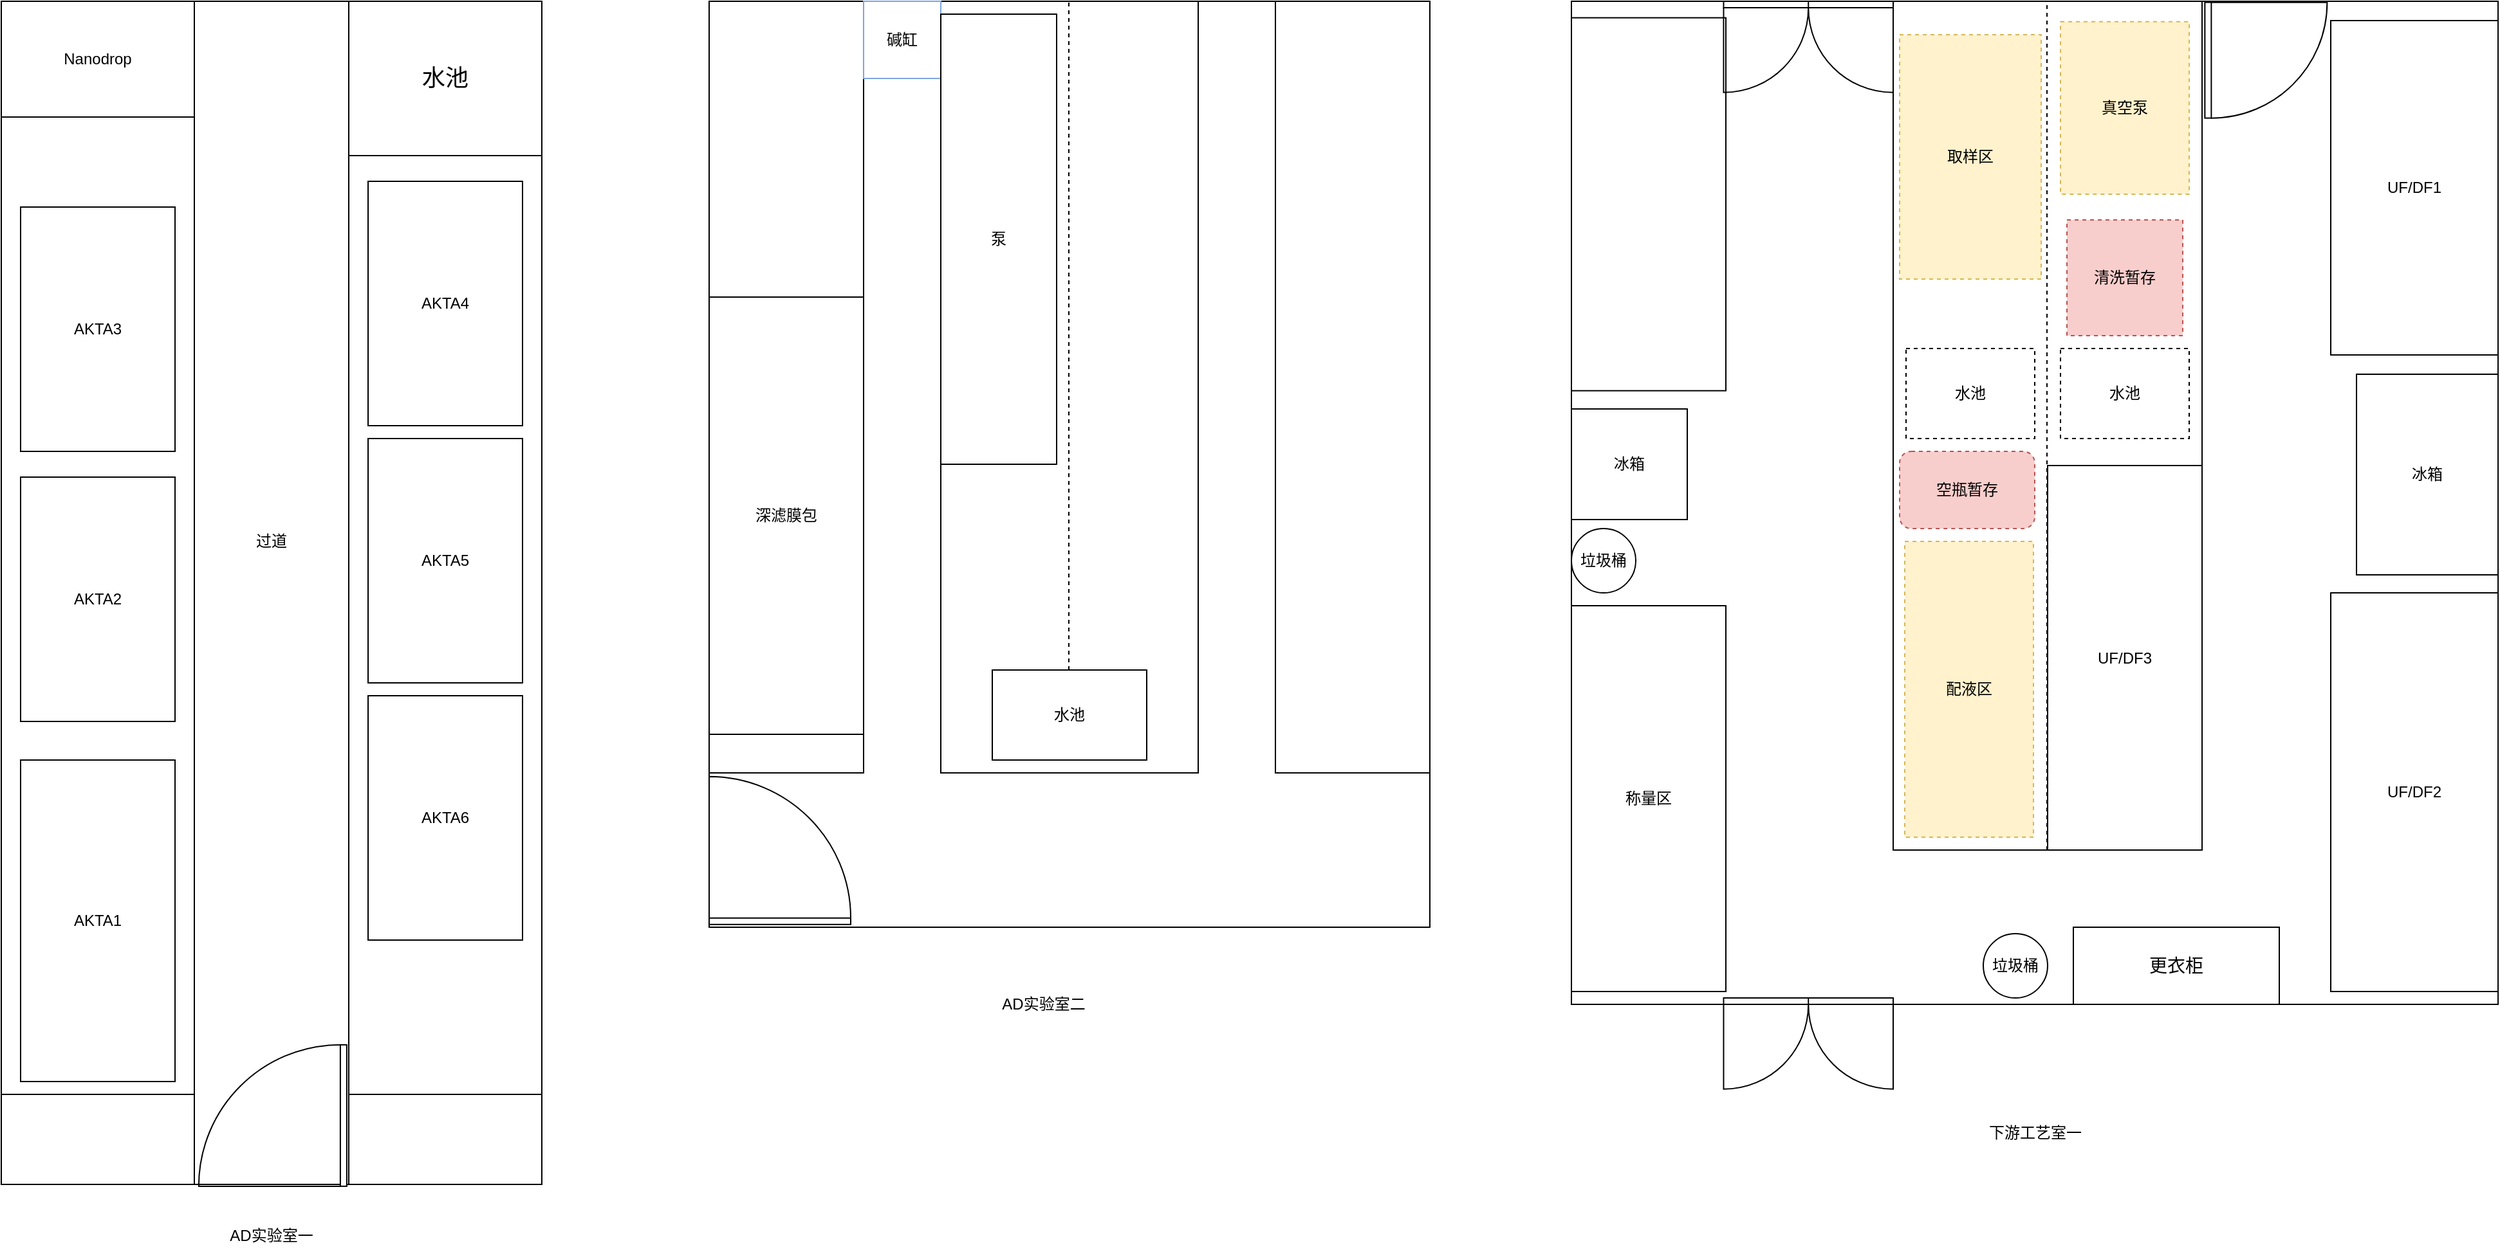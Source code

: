 <mxfile version="14.0.1" type="github">
  <diagram id="v_YiSr3cnpdIU_d-b2BK" name="Page-1">
    <mxGraphModel dx="1422" dy="794" grid="1" gridSize="10" guides="1" tooltips="1" connect="1" arrows="1" fold="1" page="1" pageScale="1" pageWidth="1169" pageHeight="827" math="0" shadow="0">
      <root>
        <mxCell id="0" />
        <mxCell id="1" parent="0" />
        <mxCell id="CAC4-D8hJNHPORFLdOr4-2" value="" style="rounded=0;whiteSpace=wrap;html=1;" vertex="1" parent="1">
          <mxGeometry x="90" y="80" width="420" height="850" as="geometry" />
        </mxCell>
        <mxCell id="CAC4-D8hJNHPORFLdOr4-3" value="" style="rounded=0;whiteSpace=wrap;html=1;" vertex="1" parent="1">
          <mxGeometry x="240" y="80" width="120" height="920" as="geometry" />
        </mxCell>
        <mxCell id="CAC4-D8hJNHPORFLdOr4-4" value="" style="rounded=0;whiteSpace=wrap;html=1;" vertex="1" parent="1">
          <mxGeometry x="90" y="930" width="150" height="70" as="geometry" />
        </mxCell>
        <mxCell id="CAC4-D8hJNHPORFLdOr4-5" value="" style="rounded=0;whiteSpace=wrap;html=1;" vertex="1" parent="1">
          <mxGeometry x="360" y="930" width="150" height="70" as="geometry" />
        </mxCell>
        <mxCell id="CAC4-D8hJNHPORFLdOr4-6" value="&lt;font style=&quot;font-size: 18px&quot;&gt;水池&lt;/font&gt;" style="rounded=0;whiteSpace=wrap;html=1;" vertex="1" parent="1">
          <mxGeometry x="360" y="80" width="150" height="120" as="geometry" />
        </mxCell>
        <mxCell id="CAC4-D8hJNHPORFLdOr4-7" value="过道" style="text;html=1;strokeColor=none;fillColor=none;align=center;verticalAlign=middle;whiteSpace=wrap;rounded=0;" vertex="1" parent="1">
          <mxGeometry x="280" y="490" width="40" height="20" as="geometry" />
        </mxCell>
        <mxCell id="CAC4-D8hJNHPORFLdOr4-8" value="Nanodrop" style="rounded=0;whiteSpace=wrap;html=1;" vertex="1" parent="1">
          <mxGeometry x="90" y="80" width="150" height="90" as="geometry" />
        </mxCell>
        <mxCell id="CAC4-D8hJNHPORFLdOr4-9" value="AKTA1" style="rounded=0;whiteSpace=wrap;html=1;" vertex="1" parent="1">
          <mxGeometry x="105" y="670" width="120" height="250" as="geometry" />
        </mxCell>
        <mxCell id="CAC4-D8hJNHPORFLdOr4-15" value="AKTA2" style="rounded=0;whiteSpace=wrap;html=1;" vertex="1" parent="1">
          <mxGeometry x="105" y="450" width="120" height="190" as="geometry" />
        </mxCell>
        <mxCell id="CAC4-D8hJNHPORFLdOr4-16" value="AKTA3" style="rounded=0;whiteSpace=wrap;html=1;" vertex="1" parent="1">
          <mxGeometry x="105" y="240" width="120" height="190" as="geometry" />
        </mxCell>
        <mxCell id="CAC4-D8hJNHPORFLdOr4-17" value="AKTA4" style="rounded=0;whiteSpace=wrap;html=1;" vertex="1" parent="1">
          <mxGeometry x="375" y="220" width="120" height="190" as="geometry" />
        </mxCell>
        <mxCell id="CAC4-D8hJNHPORFLdOr4-18" value="AKTA5" style="rounded=0;whiteSpace=wrap;html=1;" vertex="1" parent="1">
          <mxGeometry x="375" y="420" width="120" height="190" as="geometry" />
        </mxCell>
        <mxCell id="CAC4-D8hJNHPORFLdOr4-19" value="AKTA6" style="rounded=0;whiteSpace=wrap;html=1;" vertex="1" parent="1">
          <mxGeometry x="375" y="620" width="120" height="190" as="geometry" />
        </mxCell>
        <mxCell id="CAC4-D8hJNHPORFLdOr4-20" value="AD实验室一" style="text;html=1;strokeColor=none;fillColor=none;align=center;verticalAlign=middle;whiteSpace=wrap;rounded=0;" vertex="1" parent="1">
          <mxGeometry x="245" y="1030" width="110" height="20" as="geometry" />
        </mxCell>
        <mxCell id="CAC4-D8hJNHPORFLdOr4-21" value="" style="rounded=0;whiteSpace=wrap;html=1;" vertex="1" parent="1">
          <mxGeometry x="640" y="80" width="560" height="720" as="geometry" />
        </mxCell>
        <mxCell id="CAC4-D8hJNHPORFLdOr4-22" value="" style="rounded=0;whiteSpace=wrap;html=1;" vertex="1" parent="1">
          <mxGeometry x="820" y="80" width="200" height="600" as="geometry" />
        </mxCell>
        <mxCell id="CAC4-D8hJNHPORFLdOr4-25" value="" style="endArrow=none;dashed=1;html=1;startSize=6;" edge="1" parent="1">
          <mxGeometry width="50" height="50" relative="1" as="geometry">
            <mxPoint x="919.5" y="600" as="sourcePoint" />
            <mxPoint x="919.5" y="80" as="targetPoint" />
          </mxGeometry>
        </mxCell>
        <mxCell id="CAC4-D8hJNHPORFLdOr4-26" value="水池" style="rounded=0;whiteSpace=wrap;html=1;" vertex="1" parent="1">
          <mxGeometry x="860" y="600" width="120" height="70" as="geometry" />
        </mxCell>
        <mxCell id="CAC4-D8hJNHPORFLdOr4-27" value="" style="rounded=0;whiteSpace=wrap;html=1;" vertex="1" parent="1">
          <mxGeometry x="640" y="80" width="120" height="600" as="geometry" />
        </mxCell>
        <mxCell id="CAC4-D8hJNHPORFLdOr4-28" value="" style="rounded=0;whiteSpace=wrap;html=1;" vertex="1" parent="1">
          <mxGeometry x="1080" y="80" width="120" height="600" as="geometry" />
        </mxCell>
        <mxCell id="CAC4-D8hJNHPORFLdOr4-29" value="碱缸" style="rounded=0;whiteSpace=wrap;html=1;strokeColor=#7EA6E0;" vertex="1" parent="1">
          <mxGeometry x="760" y="80" width="60" height="60" as="geometry" />
        </mxCell>
        <mxCell id="CAC4-D8hJNHPORFLdOr4-30" value="&lt;font color=&quot;#000000&quot;&gt;泵&lt;/font&gt;" style="rounded=0;whiteSpace=wrap;html=1;fontColor=#7EA6E0;" vertex="1" parent="1">
          <mxGeometry x="820" y="90" width="90" height="350" as="geometry" />
        </mxCell>
        <mxCell id="CAC4-D8hJNHPORFLdOr4-31" value="&lt;font color=&quot;#000000&quot;&gt;深滤膜包&lt;/font&gt;" style="rounded=0;whiteSpace=wrap;html=1;strokeColor=#000000;fontColor=#7EA6E0;" vertex="1" parent="1">
          <mxGeometry x="640" y="310" width="120" height="340" as="geometry" />
        </mxCell>
        <mxCell id="CAC4-D8hJNHPORFLdOr4-32" value="AD实验室二" style="text;html=1;strokeColor=none;fillColor=none;align=center;verticalAlign=middle;whiteSpace=wrap;rounded=0;" vertex="1" parent="1">
          <mxGeometry x="840" y="850" width="120" height="20" as="geometry" />
        </mxCell>
        <mxCell id="CAC4-D8hJNHPORFLdOr4-33" value="" style="rounded=0;whiteSpace=wrap;html=1;" vertex="1" parent="1">
          <mxGeometry x="1310" y="80" width="720" height="780" as="geometry" />
        </mxCell>
        <mxCell id="CAC4-D8hJNHPORFLdOr4-34" value="" style="rounded=0;whiteSpace=wrap;html=1;" vertex="1" parent="1">
          <mxGeometry x="1560" y="80" width="240" height="660" as="geometry" />
        </mxCell>
        <mxCell id="CAC4-D8hJNHPORFLdOr4-35" value="" style="endArrow=none;dashed=1;html=1;startSize=6;" edge="1" parent="1">
          <mxGeometry width="50" height="50" relative="1" as="geometry">
            <mxPoint x="1679.5" y="740" as="sourcePoint" />
            <mxPoint x="1679.5" y="80" as="targetPoint" />
          </mxGeometry>
        </mxCell>
        <mxCell id="CAC4-D8hJNHPORFLdOr4-37" value="" style="rounded=0;whiteSpace=wrap;html=1;" vertex="1" parent="1">
          <mxGeometry x="1310" y="92.82" width="120" height="290" as="geometry" />
        </mxCell>
        <mxCell id="CAC4-D8hJNHPORFLdOr4-38" value="UF/DF1" style="rounded=0;whiteSpace=wrap;html=1;" vertex="1" parent="1">
          <mxGeometry x="1900" y="95" width="130" height="260" as="geometry" />
        </mxCell>
        <mxCell id="CAC4-D8hJNHPORFLdOr4-42" value="" style="verticalLabelPosition=bottom;html=1;verticalAlign=top;align=center;shape=mxgraph.floorplan.doorRight;aspect=fixed;strokeColor=#000000;fontColor=#000000;rotation=90;" vertex="1" parent="1">
          <mxGeometry x="245" y="888" width="110" height="116.88" as="geometry" />
        </mxCell>
        <mxCell id="CAC4-D8hJNHPORFLdOr4-44" value="UF/DF2" style="rounded=0;whiteSpace=wrap;html=1;" vertex="1" parent="1">
          <mxGeometry x="1900" y="540" width="130" height="310" as="geometry" />
        </mxCell>
        <mxCell id="CAC4-D8hJNHPORFLdOr4-45" value="称量区" style="rounded=0;whiteSpace=wrap;html=1;" vertex="1" parent="1">
          <mxGeometry x="1310" y="550" width="120" height="300" as="geometry" />
        </mxCell>
        <mxCell id="CAC4-D8hJNHPORFLdOr4-46" value="" style="verticalLabelPosition=bottom;html=1;verticalAlign=top;align=center;shape=mxgraph.floorplan.doorRight;aspect=fixed;strokeColor=#000000;fontColor=#000000;rotation=-180;" vertex="1" parent="1">
          <mxGeometry x="640" y="681" width="110" height="116.88" as="geometry" />
        </mxCell>
        <mxCell id="CAC4-D8hJNHPORFLdOr4-47" value="" style="verticalLabelPosition=bottom;html=1;verticalAlign=top;align=center;shape=mxgraph.floorplan.doorDouble;aspect=fixed;strokeColor=#000000;fontColor=#000000;" vertex="1" parent="1">
          <mxGeometry x="1428.24" y="80" width="131.76" height="70" as="geometry" />
        </mxCell>
        <mxCell id="CAC4-D8hJNHPORFLdOr4-48" value="" style="verticalLabelPosition=bottom;html=1;verticalAlign=top;align=center;shape=mxgraph.floorplan.doorDouble;aspect=fixed;strokeColor=#000000;fontColor=#000000;" vertex="1" parent="1">
          <mxGeometry x="1428.24" y="855" width="131.76" height="70" as="geometry" />
        </mxCell>
        <mxCell id="CAC4-D8hJNHPORFLdOr4-49" value="" style="verticalLabelPosition=bottom;html=1;verticalAlign=top;align=center;shape=mxgraph.floorplan.doorRight;aspect=fixed;strokeColor=#000000;fontColor=#000000;rotation=-90;" vertex="1" parent="1">
          <mxGeometry x="1805" y="78" width="90" height="95.63" as="geometry" />
        </mxCell>
        <mxCell id="CAC4-D8hJNHPORFLdOr4-50" value="&lt;font style=&quot;font-size: 14px&quot;&gt;更衣柜&lt;/font&gt;" style="rounded=0;whiteSpace=wrap;html=1;strokeColor=#000000;fontColor=#000000;" vertex="1" parent="1">
          <mxGeometry x="1700" y="800" width="160" height="60" as="geometry" />
        </mxCell>
        <mxCell id="CAC4-D8hJNHPORFLdOr4-51" value="垃圾桶" style="ellipse;whiteSpace=wrap;html=1;aspect=fixed;strokeColor=#000000;fontColor=#000000;" vertex="1" parent="1">
          <mxGeometry x="1630" y="805" width="50" height="50" as="geometry" />
        </mxCell>
        <mxCell id="CAC4-D8hJNHPORFLdOr4-52" value="垃圾桶" style="ellipse;whiteSpace=wrap;html=1;aspect=fixed;strokeColor=#000000;fontColor=#000000;" vertex="1" parent="1">
          <mxGeometry x="1310" y="490" width="50" height="50" as="geometry" />
        </mxCell>
        <mxCell id="CAC4-D8hJNHPORFLdOr4-53" value="冰箱" style="rounded=0;whiteSpace=wrap;html=1;strokeColor=#000000;fontColor=#000000;" vertex="1" parent="1">
          <mxGeometry x="1310" y="397" width="90" height="86" as="geometry" />
        </mxCell>
        <mxCell id="CAC4-D8hJNHPORFLdOr4-54" value="冰箱" style="rounded=0;whiteSpace=wrap;html=1;strokeColor=#000000;fontColor=#000000;" vertex="1" parent="1">
          <mxGeometry x="1920" y="370" width="110" height="156" as="geometry" />
        </mxCell>
        <mxCell id="CAC4-D8hJNHPORFLdOr4-55" value="下游工艺室一" style="text;html=1;strokeColor=none;fillColor=none;align=center;verticalAlign=middle;whiteSpace=wrap;rounded=0;fontColor=#000000;" vertex="1" parent="1">
          <mxGeometry x="1607.5" y="950" width="125" height="20" as="geometry" />
        </mxCell>
        <mxCell id="CAC4-D8hJNHPORFLdOr4-56" value="取样区" style="rounded=0;whiteSpace=wrap;html=1;strokeColor=#d6b656;dashed=1;fillColor=#fff2cc;" vertex="1" parent="1">
          <mxGeometry x="1565" y="106" width="110" height="190" as="geometry" />
        </mxCell>
        <mxCell id="CAC4-D8hJNHPORFLdOr4-57" value="水池" style="rounded=0;whiteSpace=wrap;html=1;dashed=1;strokeColor=#000000;fontColor=#000000;" vertex="1" parent="1">
          <mxGeometry x="1570" y="350" width="100" height="70" as="geometry" />
        </mxCell>
        <mxCell id="CAC4-D8hJNHPORFLdOr4-58" value="水池" style="rounded=0;whiteSpace=wrap;html=1;dashed=1;strokeColor=#000000;fontColor=#000000;" vertex="1" parent="1">
          <mxGeometry x="1690" y="350" width="100" height="70" as="geometry" />
        </mxCell>
        <mxCell id="CAC4-D8hJNHPORFLdOr4-59" value="配液区" style="rounded=0;whiteSpace=wrap;html=1;dashed=1;strokeColor=#d6b656;fillColor=#fff2cc;" vertex="1" parent="1">
          <mxGeometry x="1569" y="500" width="100" height="230" as="geometry" />
        </mxCell>
        <mxCell id="CAC4-D8hJNHPORFLdOr4-60" value="空瓶暂存" style="rounded=1;whiteSpace=wrap;html=1;dashed=1;strokeColor=#b85450;fillColor=#f8cecc;" vertex="1" parent="1">
          <mxGeometry x="1565" y="430" width="105" height="60" as="geometry" />
        </mxCell>
        <mxCell id="CAC4-D8hJNHPORFLdOr4-61" value="真空泵" style="rounded=0;whiteSpace=wrap;html=1;dashed=1;strokeColor=#d6b656;fillColor=#fff2cc;" vertex="1" parent="1">
          <mxGeometry x="1690" y="95.82" width="100" height="134.18" as="geometry" />
        </mxCell>
        <mxCell id="CAC4-D8hJNHPORFLdOr4-62" value="清洗暂存" style="rounded=0;whiteSpace=wrap;html=1;dashed=1;strokeColor=#b85450;fillColor=#f8cecc;" vertex="1" parent="1">
          <mxGeometry x="1695" y="250" width="90" height="90" as="geometry" />
        </mxCell>
        <mxCell id="CAC4-D8hJNHPORFLdOr4-63" value="UF/DF3" style="rounded=0;whiteSpace=wrap;html=1;strokeColor=#000000;fontColor=#000000;" vertex="1" parent="1">
          <mxGeometry x="1680" y="441" width="120" height="299" as="geometry" />
        </mxCell>
      </root>
    </mxGraphModel>
  </diagram>
</mxfile>
